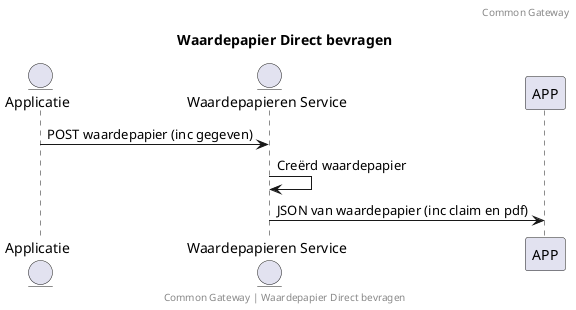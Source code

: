@startuml
title: Waardepapier Direct bevragen
footer: Common Gateway | Waardepapier Direct bevragen
header: Common Gateway

entity "Applicatie" as app
entity "Waardepapieren Service" as WP

app -> WP: POST waardepapier (inc gegeven)
WP -> WP: Creërd waardepapier
WP -> APP: JSON van waardepapier (inc claim en pdf)

@enduml